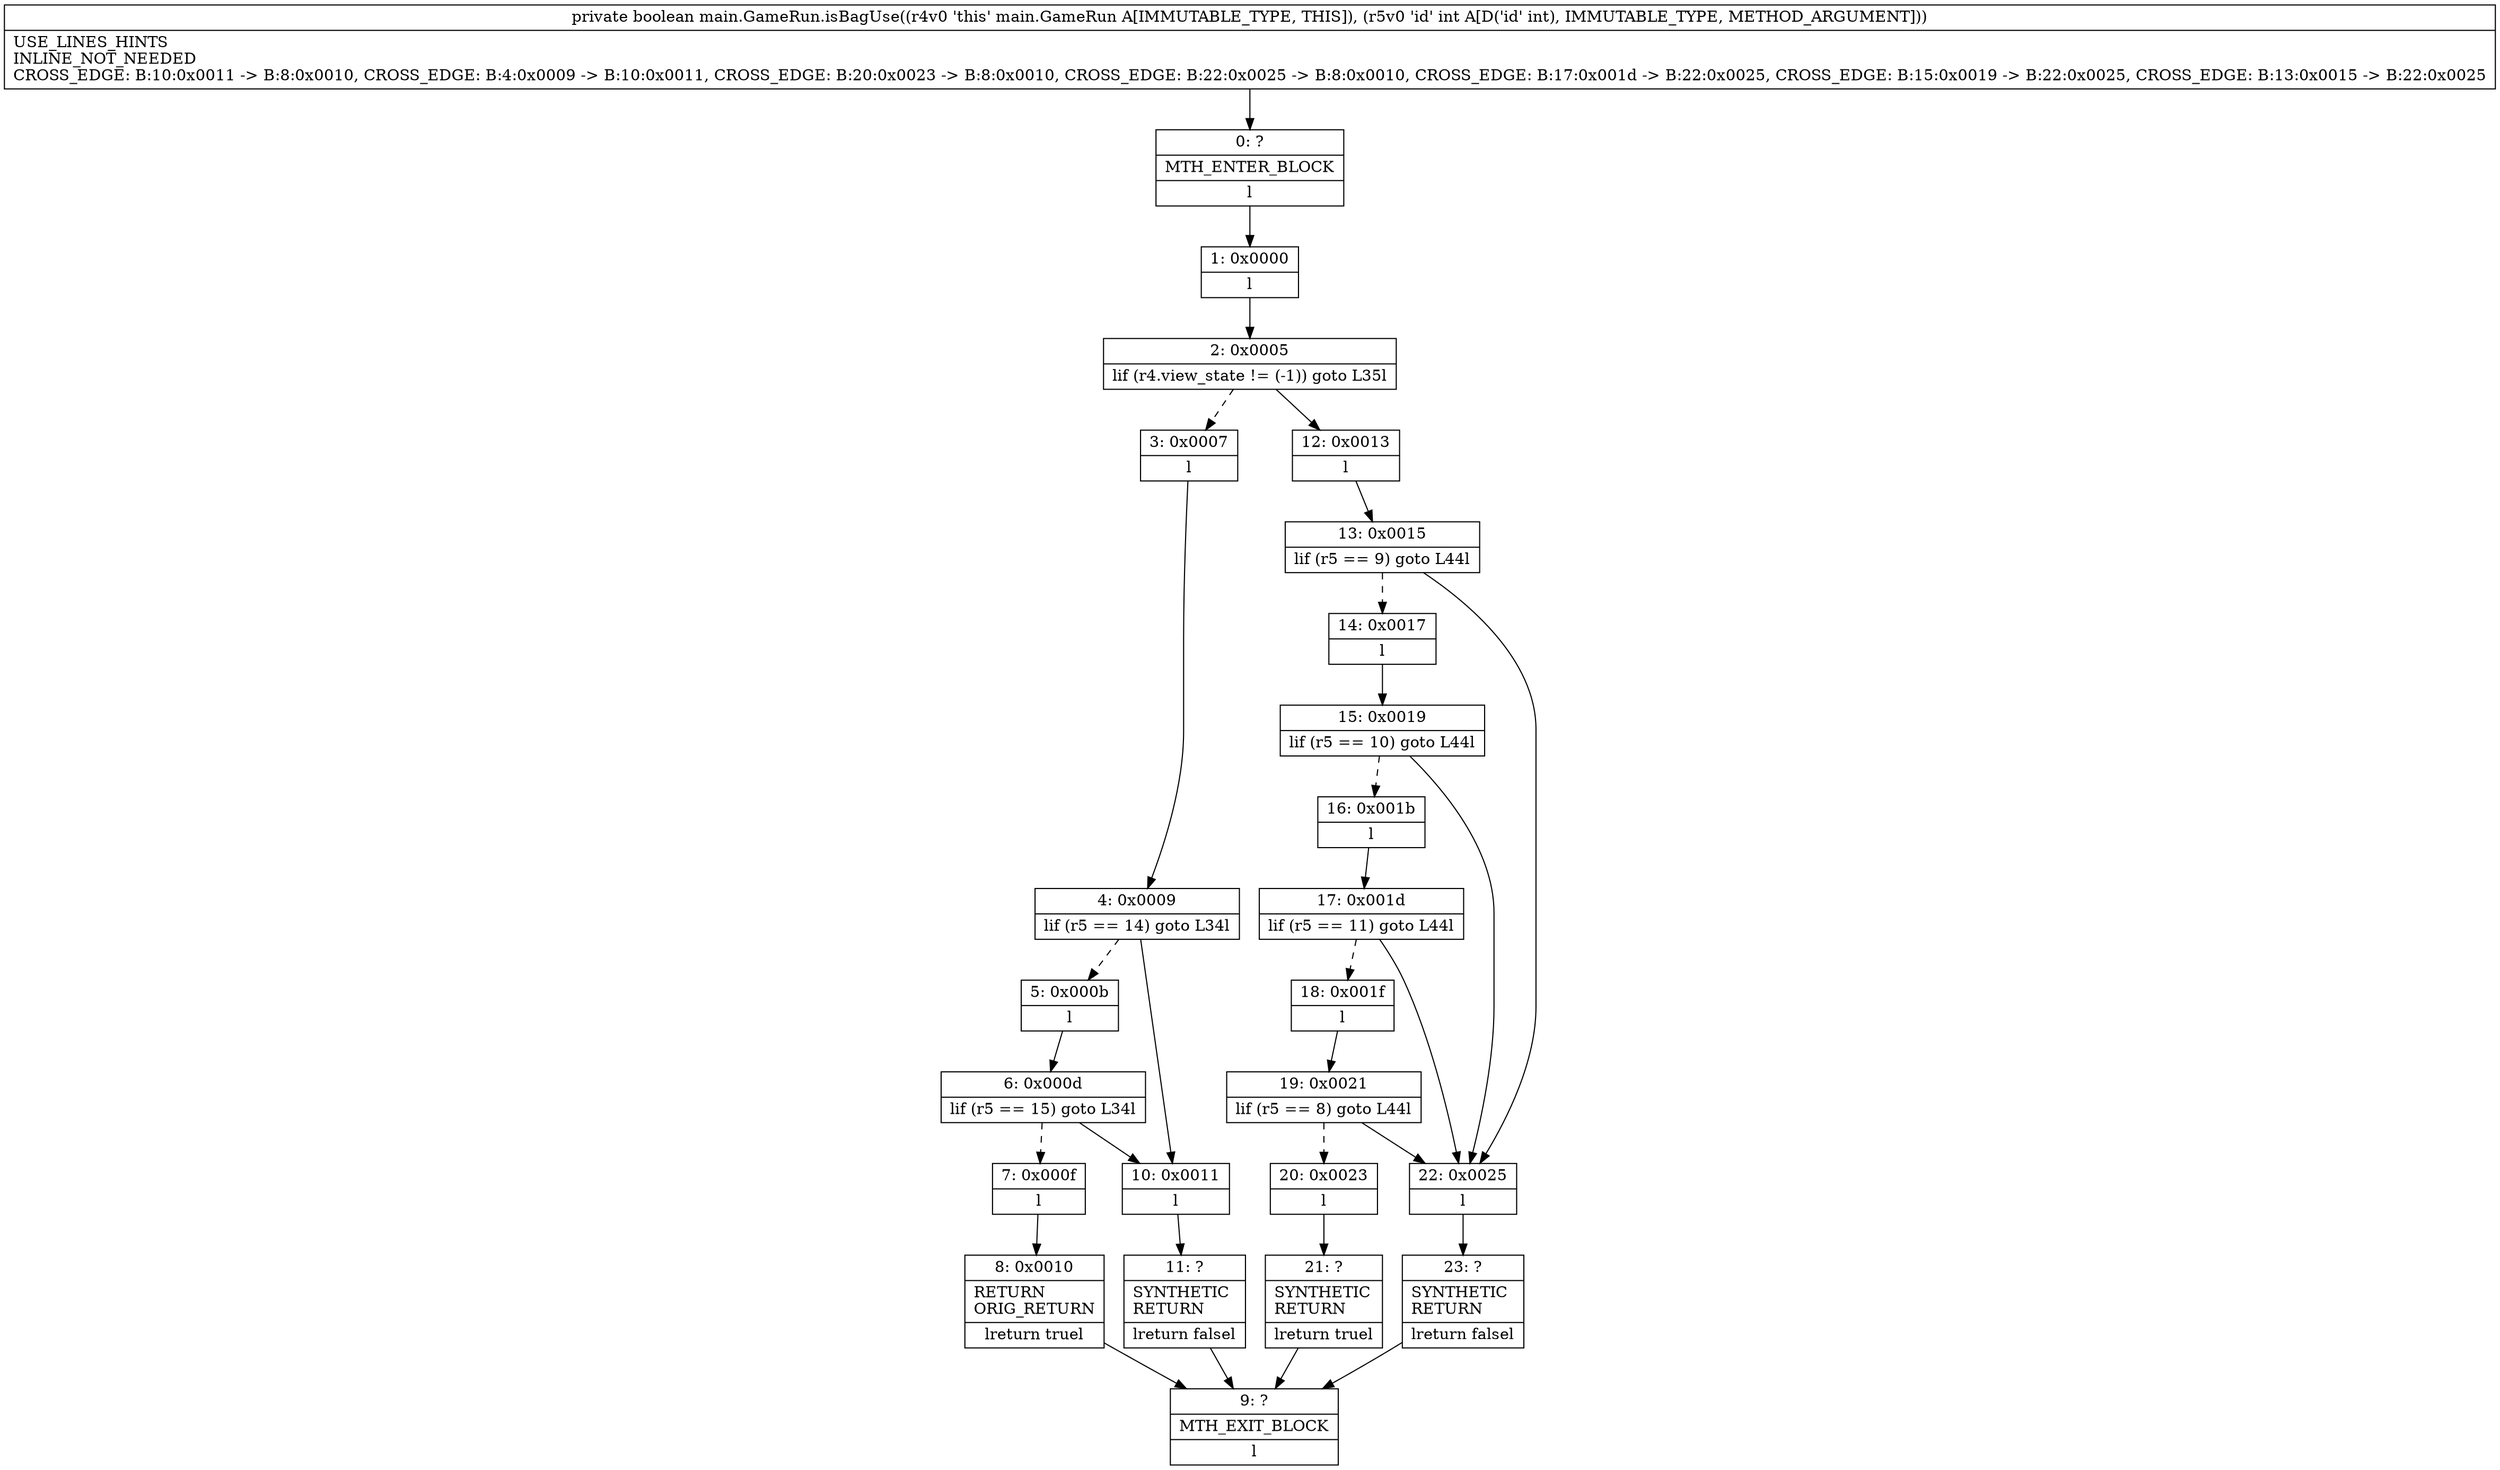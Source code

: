 digraph "CFG formain.GameRun.isBagUse(I)Z" {
Node_0 [shape=record,label="{0\:\ ?|MTH_ENTER_BLOCK\l|l}"];
Node_1 [shape=record,label="{1\:\ 0x0000|l}"];
Node_2 [shape=record,label="{2\:\ 0x0005|lif (r4.view_state != (\-1)) goto L35l}"];
Node_3 [shape=record,label="{3\:\ 0x0007|l}"];
Node_4 [shape=record,label="{4\:\ 0x0009|lif (r5 == 14) goto L34l}"];
Node_5 [shape=record,label="{5\:\ 0x000b|l}"];
Node_6 [shape=record,label="{6\:\ 0x000d|lif (r5 == 15) goto L34l}"];
Node_7 [shape=record,label="{7\:\ 0x000f|l}"];
Node_8 [shape=record,label="{8\:\ 0x0010|RETURN\lORIG_RETURN\l|lreturn truel}"];
Node_9 [shape=record,label="{9\:\ ?|MTH_EXIT_BLOCK\l|l}"];
Node_10 [shape=record,label="{10\:\ 0x0011|l}"];
Node_11 [shape=record,label="{11\:\ ?|SYNTHETIC\lRETURN\l|lreturn falsel}"];
Node_12 [shape=record,label="{12\:\ 0x0013|l}"];
Node_13 [shape=record,label="{13\:\ 0x0015|lif (r5 == 9) goto L44l}"];
Node_14 [shape=record,label="{14\:\ 0x0017|l}"];
Node_15 [shape=record,label="{15\:\ 0x0019|lif (r5 == 10) goto L44l}"];
Node_16 [shape=record,label="{16\:\ 0x001b|l}"];
Node_17 [shape=record,label="{17\:\ 0x001d|lif (r5 == 11) goto L44l}"];
Node_18 [shape=record,label="{18\:\ 0x001f|l}"];
Node_19 [shape=record,label="{19\:\ 0x0021|lif (r5 == 8) goto L44l}"];
Node_20 [shape=record,label="{20\:\ 0x0023|l}"];
Node_21 [shape=record,label="{21\:\ ?|SYNTHETIC\lRETURN\l|lreturn truel}"];
Node_22 [shape=record,label="{22\:\ 0x0025|l}"];
Node_23 [shape=record,label="{23\:\ ?|SYNTHETIC\lRETURN\l|lreturn falsel}"];
MethodNode[shape=record,label="{private boolean main.GameRun.isBagUse((r4v0 'this' main.GameRun A[IMMUTABLE_TYPE, THIS]), (r5v0 'id' int A[D('id' int), IMMUTABLE_TYPE, METHOD_ARGUMENT]))  | USE_LINES_HINTS\lINLINE_NOT_NEEDED\lCROSS_EDGE: B:10:0x0011 \-\> B:8:0x0010, CROSS_EDGE: B:4:0x0009 \-\> B:10:0x0011, CROSS_EDGE: B:20:0x0023 \-\> B:8:0x0010, CROSS_EDGE: B:22:0x0025 \-\> B:8:0x0010, CROSS_EDGE: B:17:0x001d \-\> B:22:0x0025, CROSS_EDGE: B:15:0x0019 \-\> B:22:0x0025, CROSS_EDGE: B:13:0x0015 \-\> B:22:0x0025\l}"];
MethodNode -> Node_0;
Node_0 -> Node_1;
Node_1 -> Node_2;
Node_2 -> Node_3[style=dashed];
Node_2 -> Node_12;
Node_3 -> Node_4;
Node_4 -> Node_5[style=dashed];
Node_4 -> Node_10;
Node_5 -> Node_6;
Node_6 -> Node_7[style=dashed];
Node_6 -> Node_10;
Node_7 -> Node_8;
Node_8 -> Node_9;
Node_10 -> Node_11;
Node_11 -> Node_9;
Node_12 -> Node_13;
Node_13 -> Node_14[style=dashed];
Node_13 -> Node_22;
Node_14 -> Node_15;
Node_15 -> Node_16[style=dashed];
Node_15 -> Node_22;
Node_16 -> Node_17;
Node_17 -> Node_18[style=dashed];
Node_17 -> Node_22;
Node_18 -> Node_19;
Node_19 -> Node_20[style=dashed];
Node_19 -> Node_22;
Node_20 -> Node_21;
Node_21 -> Node_9;
Node_22 -> Node_23;
Node_23 -> Node_9;
}

